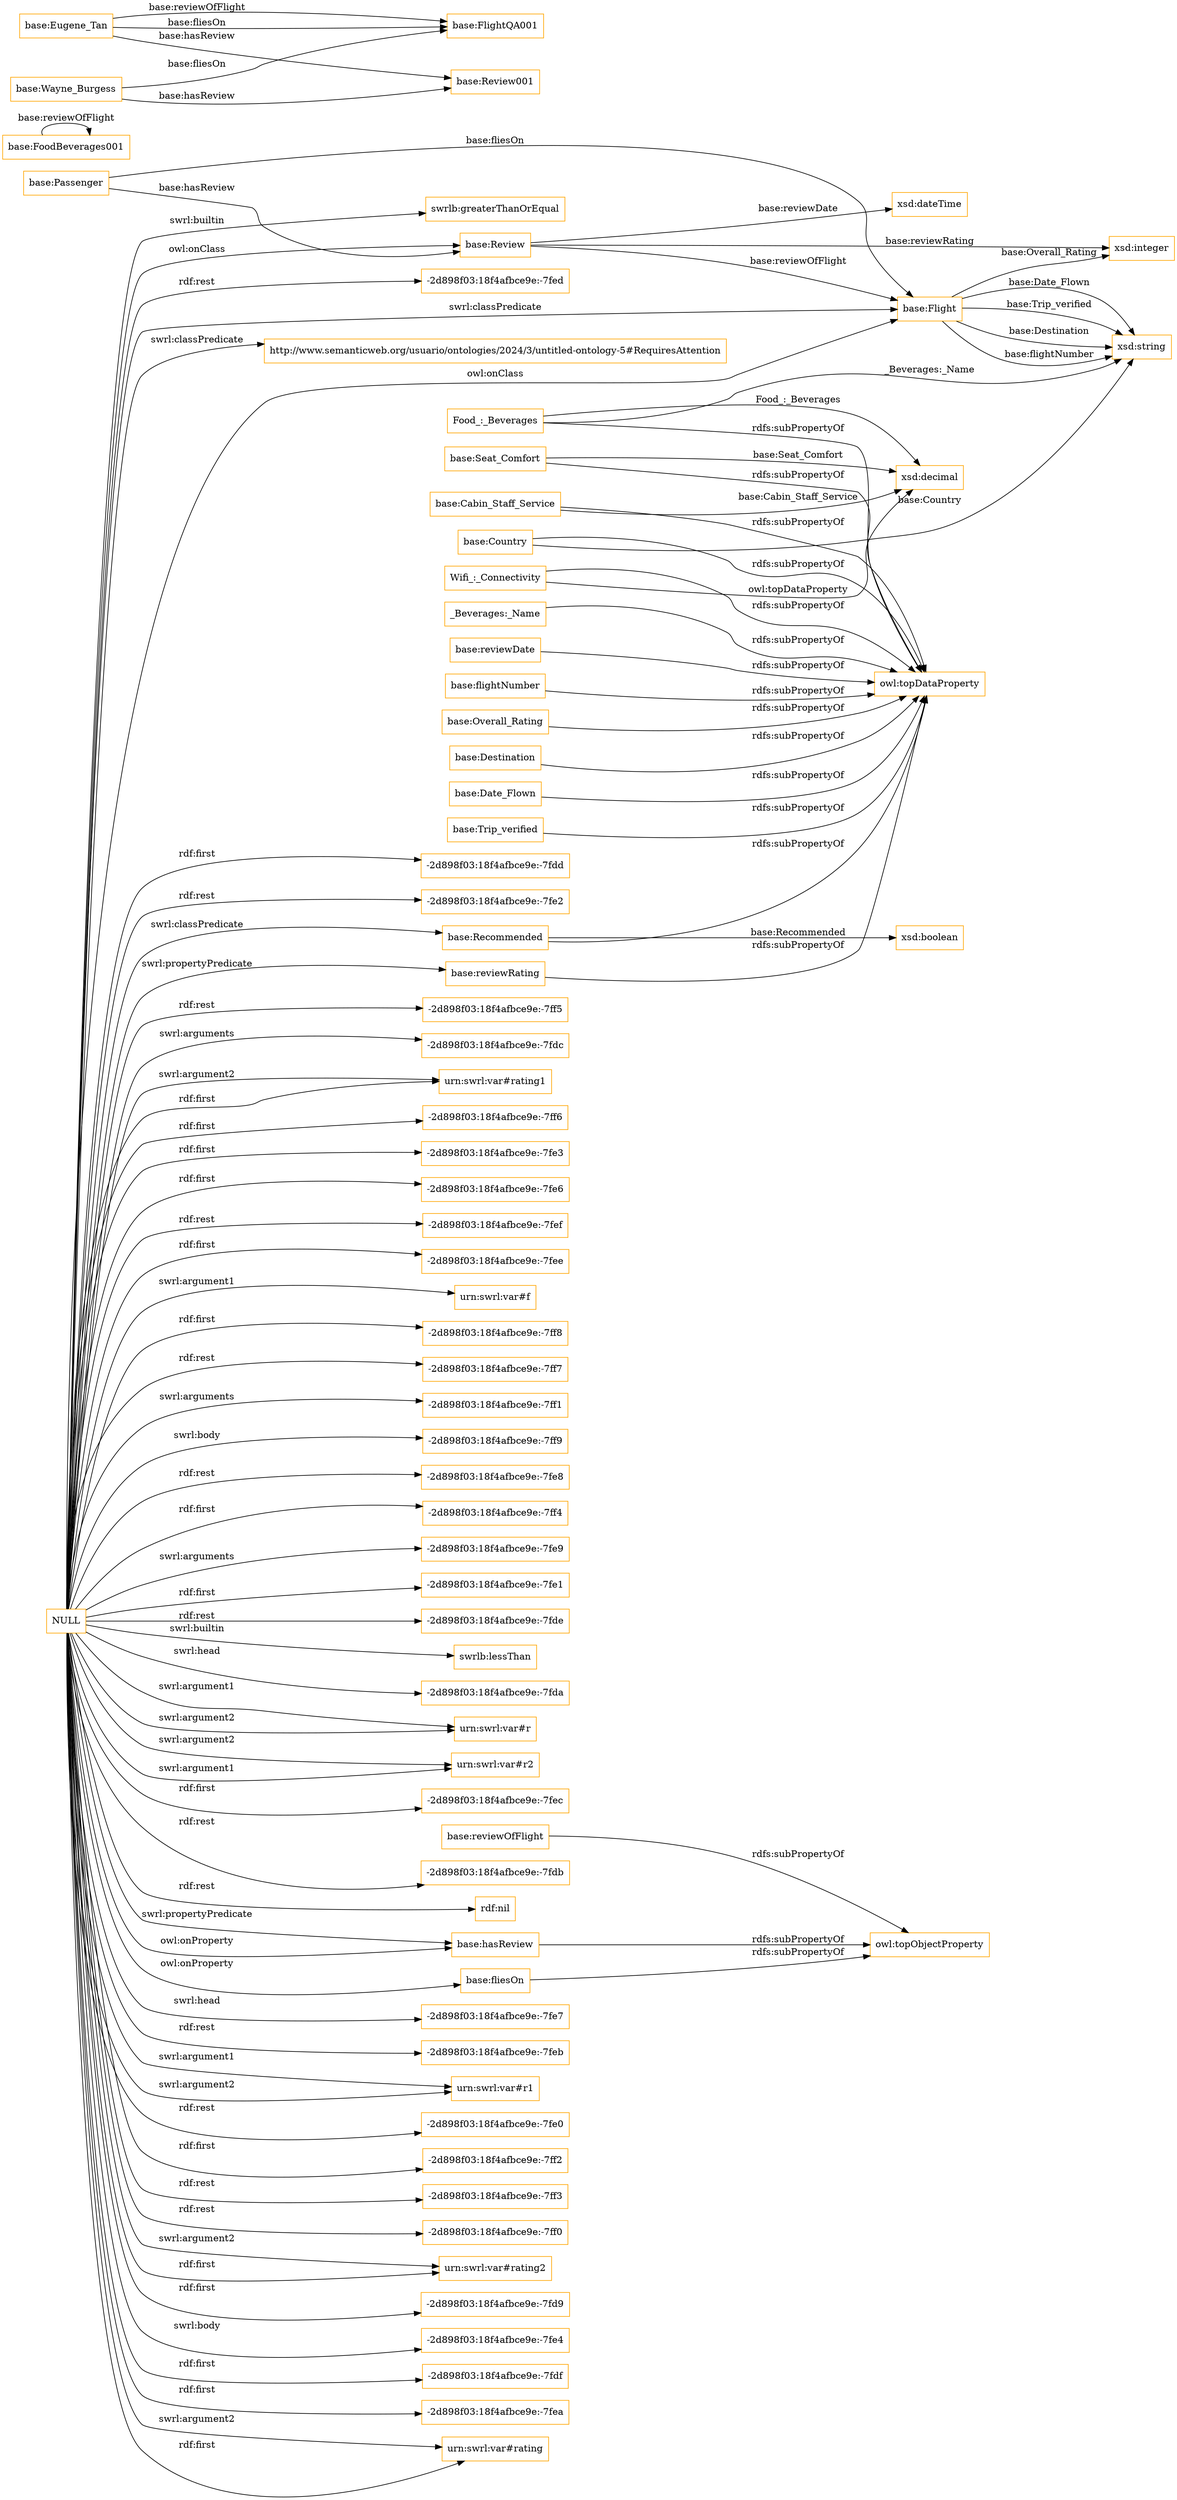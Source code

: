 digraph ar2dtool_diagram { 
rankdir=LR;
size="1501"
node [shape = rectangle, color="orange"]; "http://www.semanticweb.org/usuario/ontologies/2024/3/untitled-ontology-5#RequiresAttention" "base:Passenger" "base:Date_Flown" "base:Cabin_Staff_Service" "base:Country" "base:Seat_Comfort" "Wifi_:_Connectivity" "base:Review" "base:Overall_Rating" "base:Destination" "base:Recommended" "base:Trip_verified" "base:Flight" "Food_:_Beverages" ; /*classes style*/
	"NULL" -> "-2d898f03:18f4afbce9e:-7ff5" [ label = "rdf:rest" ];
	"NULL" -> "-2d898f03:18f4afbce9e:-7fdc" [ label = "swrl:arguments" ];
	"NULL" -> "urn:swrl:var#rating1" [ label = "rdf:first" ];
	"NULL" -> "-2d898f03:18f4afbce9e:-7ff6" [ label = "rdf:first" ];
	"NULL" -> "-2d898f03:18f4afbce9e:-7fe3" [ label = "rdf:first" ];
	"NULL" -> "-2d898f03:18f4afbce9e:-7fe6" [ label = "rdf:first" ];
	"NULL" -> "-2d898f03:18f4afbce9e:-7fef" [ label = "rdf:rest" ];
	"NULL" -> "base:reviewRating" [ label = "swrl:propertyPredicate" ];
	"NULL" -> "-2d898f03:18f4afbce9e:-7fee" [ label = "rdf:first" ];
	"NULL" -> "urn:swrl:var#f" [ label = "swrl:argument1" ];
	"NULL" -> "-2d898f03:18f4afbce9e:-7ff8" [ label = "rdf:first" ];
	"NULL" -> "-2d898f03:18f4afbce9e:-7ff7" [ label = "rdf:rest" ];
	"NULL" -> "-2d898f03:18f4afbce9e:-7ff1" [ label = "swrl:arguments" ];
	"NULL" -> "-2d898f03:18f4afbce9e:-7ff9" [ label = "swrl:body" ];
	"NULL" -> "-2d898f03:18f4afbce9e:-7fe8" [ label = "rdf:rest" ];
	"NULL" -> "-2d898f03:18f4afbce9e:-7ff4" [ label = "rdf:first" ];
	"NULL" -> "-2d898f03:18f4afbce9e:-7fe9" [ label = "swrl:arguments" ];
	"NULL" -> "-2d898f03:18f4afbce9e:-7fe1" [ label = "rdf:first" ];
	"NULL" -> "-2d898f03:18f4afbce9e:-7fde" [ label = "rdf:rest" ];
	"NULL" -> "swrlb:lessThan" [ label = "swrl:builtin" ];
	"NULL" -> "-2d898f03:18f4afbce9e:-7fda" [ label = "swrl:head" ];
	"NULL" -> "urn:swrl:var#r" [ label = "swrl:argument2" ];
	"NULL" -> "urn:swrl:var#r2" [ label = "swrl:argument1" ];
	"NULL" -> "-2d898f03:18f4afbce9e:-7fec" [ label = "rdf:first" ];
	"NULL" -> "-2d898f03:18f4afbce9e:-7fdb" [ label = "rdf:rest" ];
	"NULL" -> "http://www.semanticweb.org/usuario/ontologies/2024/3/untitled-ontology-5#RequiresAttention" [ label = "swrl:classPredicate" ];
	"NULL" -> "rdf:nil" [ label = "rdf:rest" ];
	"NULL" -> "base:Review" [ label = "owl:onClass" ];
	"NULL" -> "base:hasReview" [ label = "owl:onProperty" ];
	"NULL" -> "-2d898f03:18f4afbce9e:-7fe7" [ label = "swrl:head" ];
	"NULL" -> "base:fliesOn" [ label = "owl:onProperty" ];
	"NULL" -> "-2d898f03:18f4afbce9e:-7feb" [ label = "rdf:rest" ];
	"NULL" -> "urn:swrl:var#r1" [ label = "swrl:argument2" ];
	"NULL" -> "urn:swrl:var#rating1" [ label = "swrl:argument2" ];
	"NULL" -> "-2d898f03:18f4afbce9e:-7fe0" [ label = "rdf:rest" ];
	"NULL" -> "-2d898f03:18f4afbce9e:-7ff2" [ label = "rdf:first" ];
	"NULL" -> "-2d898f03:18f4afbce9e:-7ff3" [ label = "rdf:rest" ];
	"NULL" -> "base:Recommended" [ label = "swrl:classPredicate" ];
	"NULL" -> "base:Flight" [ label = "owl:onClass" ];
	"NULL" -> "-2d898f03:18f4afbce9e:-7ff0" [ label = "rdf:rest" ];
	"NULL" -> "urn:swrl:var#rating2" [ label = "rdf:first" ];
	"NULL" -> "-2d898f03:18f4afbce9e:-7fd9" [ label = "rdf:first" ];
	"NULL" -> "-2d898f03:18f4afbce9e:-7fe4" [ label = "swrl:body" ];
	"NULL" -> "-2d898f03:18f4afbce9e:-7fdf" [ label = "rdf:first" ];
	"NULL" -> "urn:swrl:var#r1" [ label = "swrl:argument1" ];
	"NULL" -> "-2d898f03:18f4afbce9e:-7fea" [ label = "rdf:first" ];
	"NULL" -> "urn:swrl:var#rating" [ label = "rdf:first" ];
	"NULL" -> "base:hasReview" [ label = "swrl:propertyPredicate" ];
	"NULL" -> "urn:swrl:var#rating2" [ label = "swrl:argument2" ];
	"NULL" -> "swrlb:greaterThanOrEqual" [ label = "swrl:builtin" ];
	"NULL" -> "-2d898f03:18f4afbce9e:-7fed" [ label = "rdf:rest" ];
	"NULL" -> "urn:swrl:var#rating" [ label = "swrl:argument2" ];
	"NULL" -> "base:Flight" [ label = "swrl:classPredicate" ];
	"NULL" -> "-2d898f03:18f4afbce9e:-7fdd" [ label = "rdf:first" ];
	"NULL" -> "-2d898f03:18f4afbce9e:-7fe2" [ label = "rdf:rest" ];
	"NULL" -> "urn:swrl:var#r2" [ label = "swrl:argument2" ];
	"NULL" -> "urn:swrl:var#r" [ label = "swrl:argument1" ];
	"base:Date_Flown" -> "owl:topDataProperty" [ label = "rdfs:subPropertyOf" ];
	"base:Destination" -> "owl:topDataProperty" [ label = "rdfs:subPropertyOf" ];
	"base:hasReview" -> "owl:topObjectProperty" [ label = "rdfs:subPropertyOf" ];
	"base:Seat_Comfort" -> "owl:topDataProperty" [ label = "rdfs:subPropertyOf" ];
	"base:FoodBeverages001" -> "base:FoodBeverages001" [ label = "base:reviewOfFlight" ];
	"base:Trip_verified" -> "owl:topDataProperty" [ label = "rdfs:subPropertyOf" ];
	"_Beverages:_Name" -> "owl:topDataProperty" [ label = "rdfs:subPropertyOf" ];
	"base:reviewOfFlight" -> "owl:topObjectProperty" [ label = "rdfs:subPropertyOf" ];
	"Wifi_:_Connectivity" -> "owl:topDataProperty" [ label = "rdfs:subPropertyOf" ];
	"base:Recommended" -> "owl:topDataProperty" [ label = "rdfs:subPropertyOf" ];
	"base:fliesOn" -> "owl:topObjectProperty" [ label = "rdfs:subPropertyOf" ];
	"base:Country" -> "owl:topDataProperty" [ label = "rdfs:subPropertyOf" ];
	"Food_:_Beverages" -> "owl:topDataProperty" [ label = "rdfs:subPropertyOf" ];
	"base:reviewDate" -> "owl:topDataProperty" [ label = "rdfs:subPropertyOf" ];
	"base:reviewRating" -> "owl:topDataProperty" [ label = "rdfs:subPropertyOf" ];
	"base:Wayne_Burgess" -> "base:Review001" [ label = "base:hasReview" ];
	"base:Wayne_Burgess" -> "base:FlightQA001" [ label = "base:fliesOn" ];
	"base:flightNumber" -> "owl:topDataProperty" [ label = "rdfs:subPropertyOf" ];
	"base:Eugene_Tan" -> "base:FlightQA001" [ label = "base:reviewOfFlight" ];
	"base:Eugene_Tan" -> "base:FlightQA001" [ label = "base:fliesOn" ];
	"base:Eugene_Tan" -> "base:Review001" [ label = "base:hasReview" ];
	"base:Overall_Rating" -> "owl:topDataProperty" [ label = "rdfs:subPropertyOf" ];
	"base:Cabin_Staff_Service" -> "owl:topDataProperty" [ label = "rdfs:subPropertyOf" ];
	"base:Flight" -> "xsd:string" [ label = "base:Trip_verified" ];
	"base:Flight" -> "xsd:string" [ label = "base:Destination" ];
	"base:Flight" -> "xsd:integer" [ label = "base:Overall_Rating" ];
	"base:Seat_Comfort" -> "xsd:decimal" [ label = "base:Seat_Comfort" ];
	"base:Country" -> "xsd:string" [ label = "base:Country" ];
	"base:Review" -> "xsd:integer" [ label = "base:reviewRating" ];
	"base:Flight" -> "xsd:string" [ label = "base:flightNumber" ];
	"base:Passenger" -> "base:Review" [ label = "base:hasReview" ];
	"base:Cabin_Staff_Service" -> "xsd:decimal" [ label = "base:Cabin_Staff_Service" ];
	"base:Review" -> "xsd:dateTime" [ label = "base:reviewDate" ];
	"base:Flight" -> "xsd:string" [ label = "base:Date_Flown" ];
	"Wifi_:_Connectivity" -> "xsd:decimal" [ label = "owl:topDataProperty" ];
	"base:Review" -> "base:Flight" [ label = "base:reviewOfFlight" ];
	"base:Recommended" -> "xsd:boolean" [ label = "base:Recommended" ];
	"Food_:_Beverages" -> "xsd:decimal" [ label = "Food_:_Beverages" ];
	"Food_:_Beverages" -> "xsd:string" [ label = "_Beverages:_Name" ];
	"base:Passenger" -> "base:Flight" [ label = "base:fliesOn" ];

}
